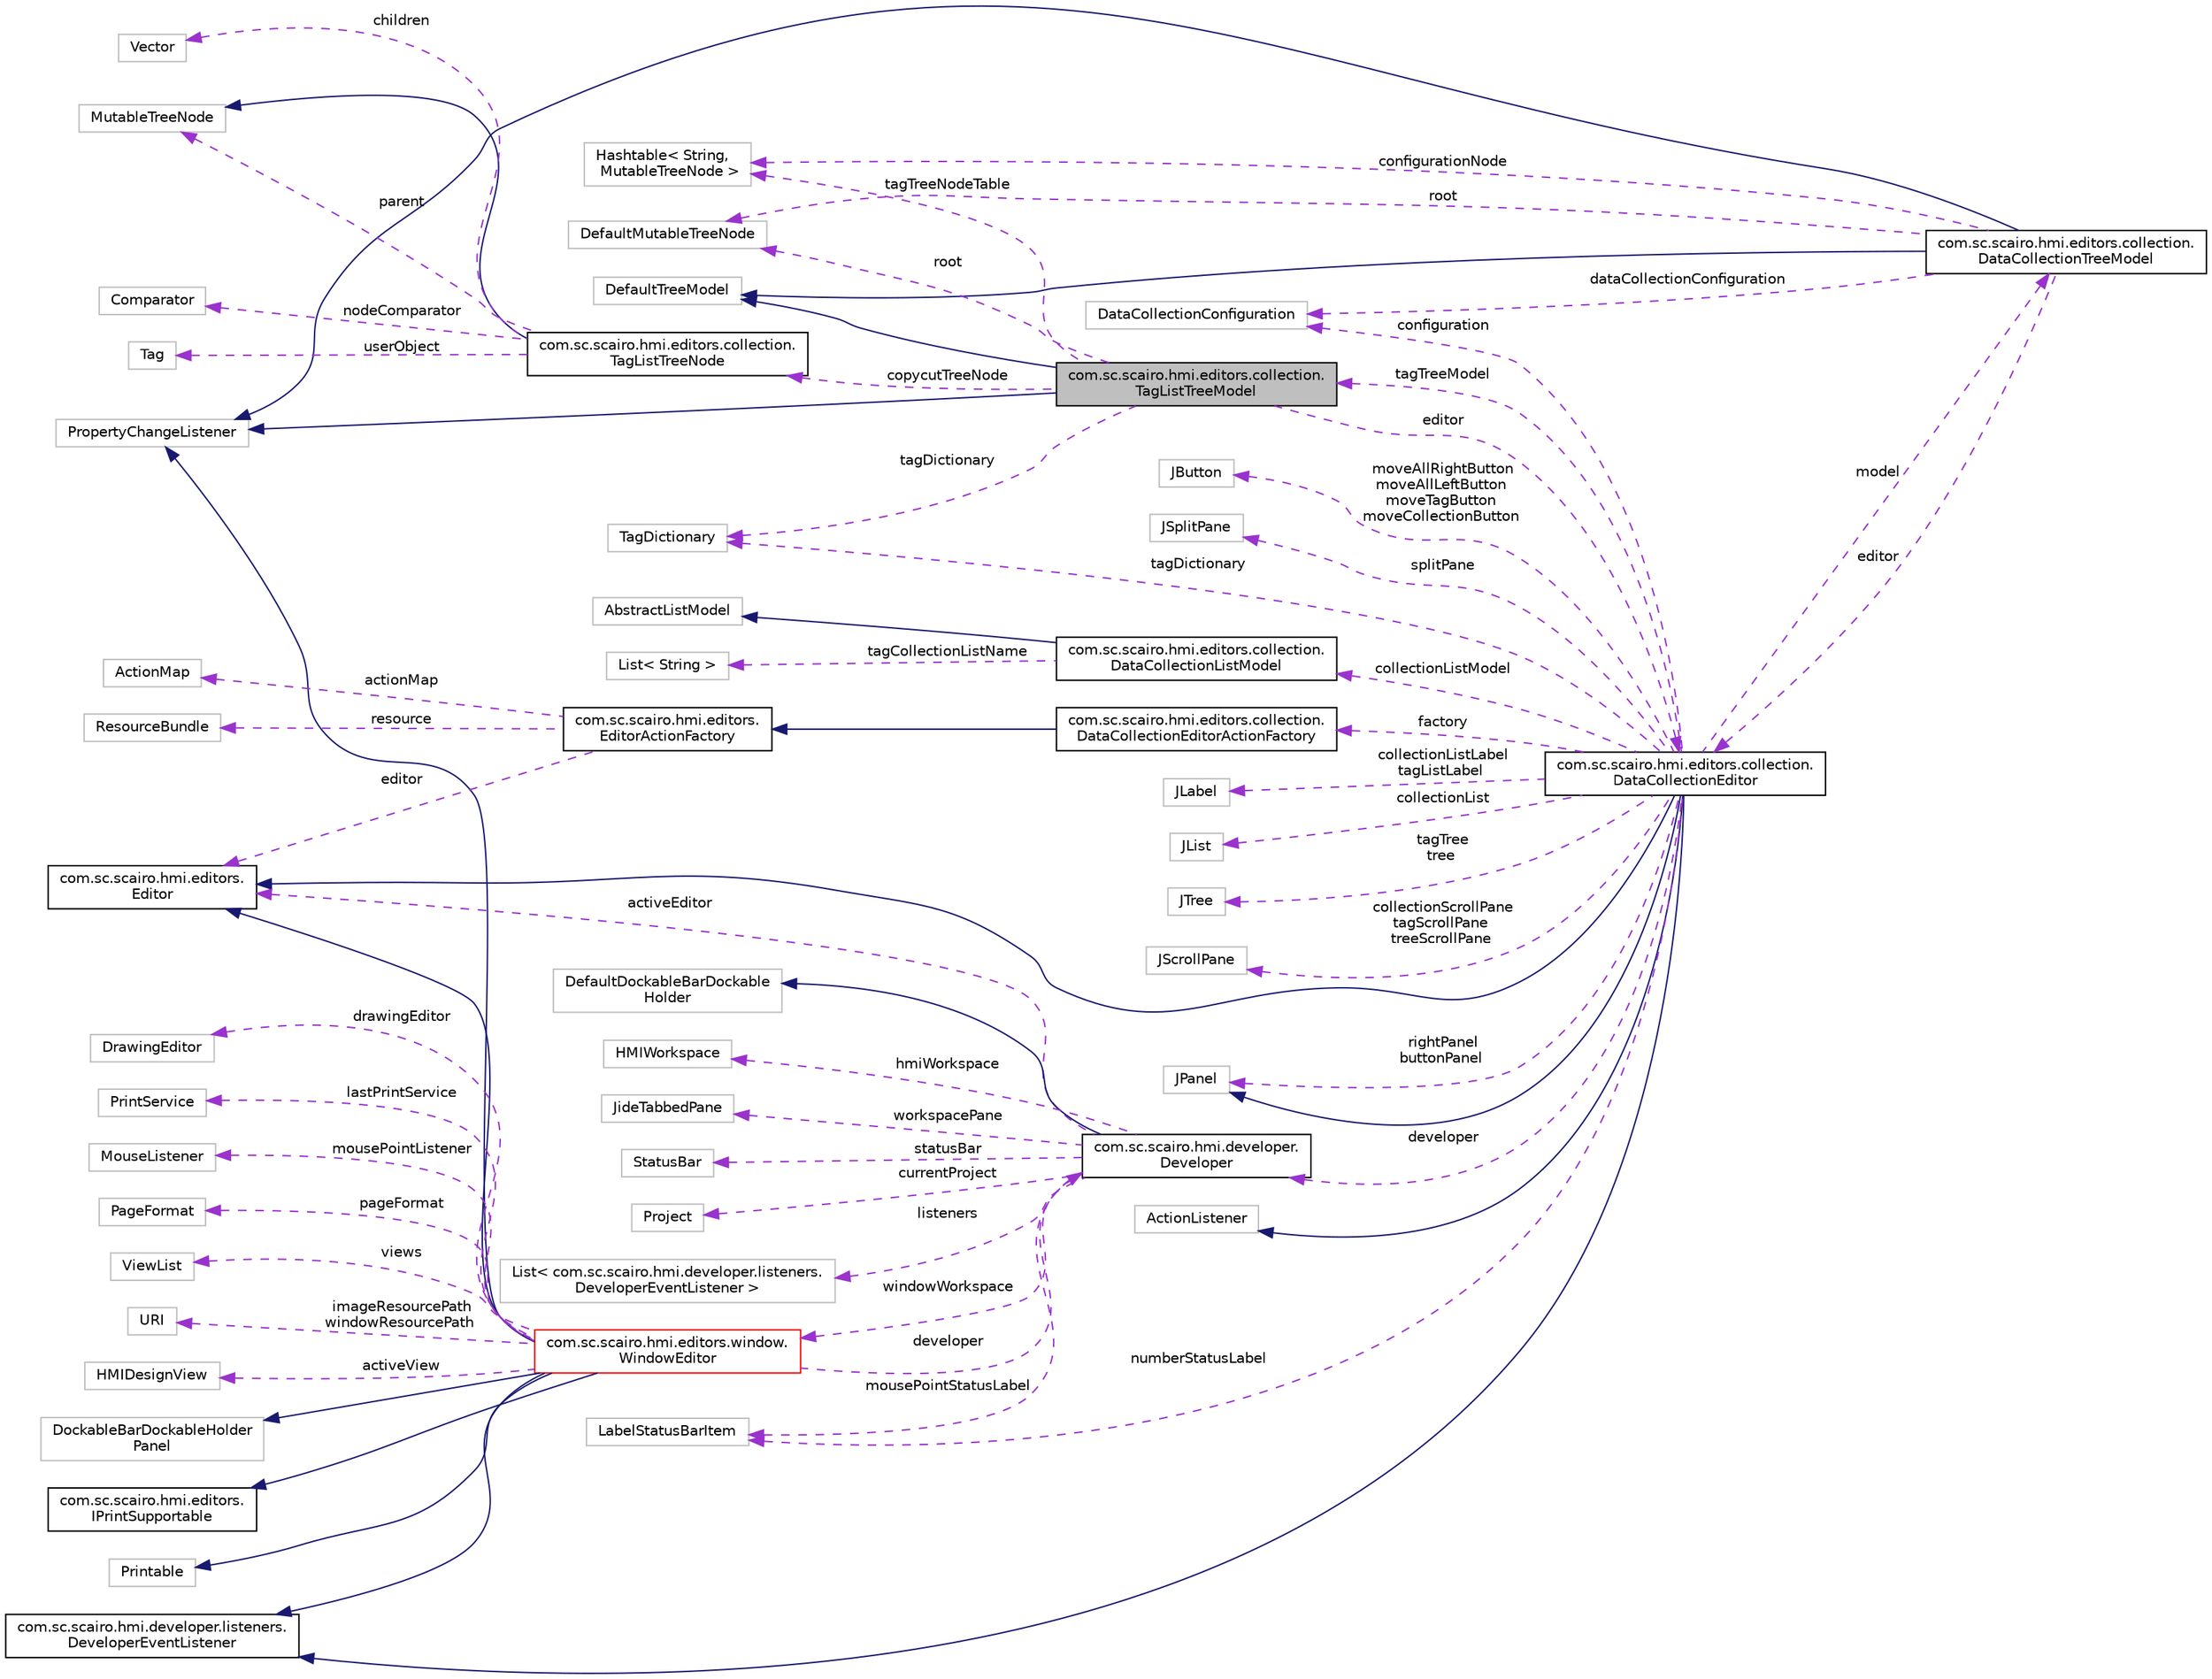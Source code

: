 digraph "com.sc.scairo.hmi.editors.collection.TagListTreeModel"
{
 // LATEX_PDF_SIZE
  edge [fontname="Helvetica",fontsize="10",labelfontname="Helvetica",labelfontsize="10"];
  node [fontname="Helvetica",fontsize="10",shape=record];
  rankdir="LR";
  Node1 [label="com.sc.scairo.hmi.editors.collection.\lTagListTreeModel",height=0.2,width=0.4,color="black", fillcolor="grey75", style="filled", fontcolor="black",tooltip=" "];
  Node2 -> Node1 [dir="back",color="midnightblue",fontsize="10",style="solid",fontname="Helvetica"];
  Node2 [label="DefaultTreeModel",height=0.2,width=0.4,color="grey75", fillcolor="white", style="filled",tooltip=" "];
  Node3 -> Node1 [dir="back",color="midnightblue",fontsize="10",style="solid",fontname="Helvetica"];
  Node3 [label="PropertyChangeListener",height=0.2,width=0.4,color="grey75", fillcolor="white", style="filled",tooltip=" "];
  Node4 -> Node1 [dir="back",color="darkorchid3",fontsize="10",style="dashed",label=" tagDictionary" ,fontname="Helvetica"];
  Node4 [label="TagDictionary",height=0.2,width=0.4,color="grey75", fillcolor="white", style="filled",tooltip=" "];
  Node5 -> Node1 [dir="back",color="darkorchid3",fontsize="10",style="dashed",label=" root" ,fontname="Helvetica"];
  Node5 [label="DefaultMutableTreeNode",height=0.2,width=0.4,color="grey75", fillcolor="white", style="filled",tooltip=" "];
  Node6 -> Node1 [dir="back",color="darkorchid3",fontsize="10",style="dashed",label=" tagTreeNodeTable" ,fontname="Helvetica"];
  Node6 [label="Hashtable\< String,\l MutableTreeNode \>",height=0.2,width=0.4,color="grey75", fillcolor="white", style="filled",tooltip=" "];
  Node7 -> Node1 [dir="back",color="darkorchid3",fontsize="10",style="dashed",label=" editor" ,fontname="Helvetica"];
  Node7 [label="com.sc.scairo.hmi.editors.collection.\lDataCollectionEditor",height=0.2,width=0.4,color="black", fillcolor="white", style="filled",URL="$classcom_1_1sc_1_1scairo_1_1hmi_1_1editors_1_1collection_1_1_data_collection_editor.html",tooltip=" "];
  Node8 -> Node7 [dir="back",color="midnightblue",fontsize="10",style="solid",fontname="Helvetica"];
  Node8 [label="JPanel",height=0.2,width=0.4,color="grey75", fillcolor="white", style="filled",tooltip=" "];
  Node9 -> Node7 [dir="back",color="midnightblue",fontsize="10",style="solid",fontname="Helvetica"];
  Node9 [label="com.sc.scairo.hmi.developer.listeners.\lDeveloperEventListener",height=0.2,width=0.4,color="black", fillcolor="white", style="filled",URL="$interfacecom_1_1sc_1_1scairo_1_1hmi_1_1developer_1_1listeners_1_1_developer_event_listener.html",tooltip=" "];
  Node10 -> Node7 [dir="back",color="midnightblue",fontsize="10",style="solid",fontname="Helvetica"];
  Node10 [label="ActionListener",height=0.2,width=0.4,color="grey75", fillcolor="white", style="filled",tooltip=" "];
  Node11 -> Node7 [dir="back",color="midnightblue",fontsize="10",style="solid",fontname="Helvetica"];
  Node11 [label="com.sc.scairo.hmi.editors.\lEditor",height=0.2,width=0.4,color="black", fillcolor="white", style="filled",URL="$interfacecom_1_1sc_1_1scairo_1_1hmi_1_1editors_1_1_editor.html",tooltip=" "];
  Node4 -> Node7 [dir="back",color="darkorchid3",fontsize="10",style="dashed",label=" tagDictionary" ,fontname="Helvetica"];
  Node12 -> Node7 [dir="back",color="darkorchid3",fontsize="10",style="dashed",label=" configuration" ,fontname="Helvetica"];
  Node12 [label="DataCollectionConfiguration",height=0.2,width=0.4,color="grey75", fillcolor="white", style="filled",tooltip=" "];
  Node13 -> Node7 [dir="back",color="darkorchid3",fontsize="10",style="dashed",label=" moveAllRightButton\nmoveAllLeftButton\nmoveTagButton\nmoveCollectionButton" ,fontname="Helvetica"];
  Node13 [label="JButton",height=0.2,width=0.4,color="grey75", fillcolor="white", style="filled",tooltip=" "];
  Node1 -> Node7 [dir="back",color="darkorchid3",fontsize="10",style="dashed",label=" tagTreeModel" ,fontname="Helvetica"];
  Node14 -> Node7 [dir="back",color="darkorchid3",fontsize="10",style="dashed",label=" splitPane" ,fontname="Helvetica"];
  Node14 [label="JSplitPane",height=0.2,width=0.4,color="grey75", fillcolor="white", style="filled",tooltip=" "];
  Node15 -> Node7 [dir="back",color="darkorchid3",fontsize="10",style="dashed",label=" numberStatusLabel" ,fontname="Helvetica"];
  Node15 [label="LabelStatusBarItem",height=0.2,width=0.4,color="grey75", fillcolor="white", style="filled",tooltip=" "];
  Node16 -> Node7 [dir="back",color="darkorchid3",fontsize="10",style="dashed",label=" factory" ,fontname="Helvetica"];
  Node16 [label="com.sc.scairo.hmi.editors.collection.\lDataCollectionEditorActionFactory",height=0.2,width=0.4,color="black", fillcolor="white", style="filled",URL="$classcom_1_1sc_1_1scairo_1_1hmi_1_1editors_1_1collection_1_1_data_collection_editor_action_factory.html",tooltip=" "];
  Node17 -> Node16 [dir="back",color="midnightblue",fontsize="10",style="solid",fontname="Helvetica"];
  Node17 [label="com.sc.scairo.hmi.editors.\lEditorActionFactory",height=0.2,width=0.4,color="black", fillcolor="white", style="filled",URL="$classcom_1_1sc_1_1scairo_1_1hmi_1_1editors_1_1_editor_action_factory.html",tooltip=" "];
  Node18 -> Node17 [dir="back",color="darkorchid3",fontsize="10",style="dashed",label=" resource" ,fontname="Helvetica"];
  Node18 [label="ResourceBundle",height=0.2,width=0.4,color="grey75", fillcolor="white", style="filled",tooltip=" "];
  Node19 -> Node17 [dir="back",color="darkorchid3",fontsize="10",style="dashed",label=" actionMap" ,fontname="Helvetica"];
  Node19 [label="ActionMap",height=0.2,width=0.4,color="grey75", fillcolor="white", style="filled",tooltip=" "];
  Node11 -> Node17 [dir="back",color="darkorchid3",fontsize="10",style="dashed",label=" editor" ,fontname="Helvetica"];
  Node20 -> Node7 [dir="back",color="darkorchid3",fontsize="10",style="dashed",label=" model" ,fontname="Helvetica"];
  Node20 [label="com.sc.scairo.hmi.editors.collection.\lDataCollectionTreeModel",height=0.2,width=0.4,color="black", fillcolor="white", style="filled",URL="$classcom_1_1sc_1_1scairo_1_1hmi_1_1editors_1_1collection_1_1_data_collection_tree_model.html",tooltip=" "];
  Node2 -> Node20 [dir="back",color="midnightblue",fontsize="10",style="solid",fontname="Helvetica"];
  Node3 -> Node20 [dir="back",color="midnightblue",fontsize="10",style="solid",fontname="Helvetica"];
  Node12 -> Node20 [dir="back",color="darkorchid3",fontsize="10",style="dashed",label=" dataCollectionConfiguration" ,fontname="Helvetica"];
  Node5 -> Node20 [dir="back",color="darkorchid3",fontsize="10",style="dashed",label=" root" ,fontname="Helvetica"];
  Node7 -> Node20 [dir="back",color="darkorchid3",fontsize="10",style="dashed",label=" editor" ,fontname="Helvetica"];
  Node6 -> Node20 [dir="back",color="darkorchid3",fontsize="10",style="dashed",label=" configurationNode" ,fontname="Helvetica"];
  Node21 -> Node7 [dir="back",color="darkorchid3",fontsize="10",style="dashed",label=" collectionListLabel\ntagListLabel" ,fontname="Helvetica"];
  Node21 [label="JLabel",height=0.2,width=0.4,color="grey75", fillcolor="white", style="filled",tooltip=" "];
  Node22 -> Node7 [dir="back",color="darkorchid3",fontsize="10",style="dashed",label=" developer" ,fontname="Helvetica"];
  Node22 [label="com.sc.scairo.hmi.developer.\lDeveloper",height=0.2,width=0.4,color="black", fillcolor="white", style="filled",URL="$classcom_1_1sc_1_1scairo_1_1hmi_1_1developer_1_1_developer.html",tooltip=" "];
  Node23 -> Node22 [dir="back",color="midnightblue",fontsize="10",style="solid",fontname="Helvetica"];
  Node23 [label="DefaultDockableBarDockable\lHolder",height=0.2,width=0.4,color="grey75", fillcolor="white", style="filled",tooltip=" "];
  Node24 -> Node22 [dir="back",color="darkorchid3",fontsize="10",style="dashed",label=" hmiWorkspace" ,fontname="Helvetica"];
  Node24 [label="HMIWorkspace",height=0.2,width=0.4,color="grey75", fillcolor="white", style="filled",tooltip=" "];
  Node25 -> Node22 [dir="back",color="darkorchid3",fontsize="10",style="dashed",label=" windowWorkspace" ,fontname="Helvetica"];
  Node25 [label="com.sc.scairo.hmi.editors.window.\lWindowEditor",height=0.2,width=0.4,color="red", fillcolor="white", style="filled",URL="$classcom_1_1sc_1_1scairo_1_1hmi_1_1editors_1_1window_1_1_window_editor.html",tooltip=" "];
  Node26 -> Node25 [dir="back",color="midnightblue",fontsize="10",style="solid",fontname="Helvetica"];
  Node26 [label="DockableBarDockableHolder\lPanel",height=0.2,width=0.4,color="grey75", fillcolor="white", style="filled",tooltip=" "];
  Node9 -> Node25 [dir="back",color="midnightblue",fontsize="10",style="solid",fontname="Helvetica"];
  Node3 -> Node25 [dir="back",color="midnightblue",fontsize="10",style="solid",fontname="Helvetica"];
  Node11 -> Node25 [dir="back",color="midnightblue",fontsize="10",style="solid",fontname="Helvetica"];
  Node27 -> Node25 [dir="back",color="midnightblue",fontsize="10",style="solid",fontname="Helvetica"];
  Node27 [label="com.sc.scairo.hmi.editors.\lIPrintSupportable",height=0.2,width=0.4,color="black", fillcolor="white", style="filled",URL="$interfacecom_1_1sc_1_1scairo_1_1hmi_1_1editors_1_1_i_print_supportable.html",tooltip=" "];
  Node28 -> Node25 [dir="back",color="midnightblue",fontsize="10",style="solid",fontname="Helvetica"];
  Node28 [label="Printable",height=0.2,width=0.4,color="grey75", fillcolor="white", style="filled",tooltip=" "];
  Node29 -> Node25 [dir="back",color="darkorchid3",fontsize="10",style="dashed",label=" drawingEditor" ,fontname="Helvetica"];
  Node29 [label="DrawingEditor",height=0.2,width=0.4,color="grey75", fillcolor="white", style="filled",tooltip=" "];
  Node30 -> Node25 [dir="back",color="darkorchid3",fontsize="10",style="dashed",label=" lastPrintService" ,fontname="Helvetica"];
  Node30 [label="PrintService",height=0.2,width=0.4,color="grey75", fillcolor="white", style="filled",tooltip=" "];
  Node31 -> Node25 [dir="back",color="darkorchid3",fontsize="10",style="dashed",label=" mousePointListener" ,fontname="Helvetica"];
  Node31 [label="MouseListener",height=0.2,width=0.4,color="grey75", fillcolor="white", style="filled",tooltip=" "];
  Node32 -> Node25 [dir="back",color="darkorchid3",fontsize="10",style="dashed",label=" pageFormat" ,fontname="Helvetica"];
  Node32 [label="PageFormat",height=0.2,width=0.4,color="grey75", fillcolor="white", style="filled",tooltip=" "];
  Node33 -> Node25 [dir="back",color="darkorchid3",fontsize="10",style="dashed",label=" views" ,fontname="Helvetica"];
  Node33 [label="ViewList",height=0.2,width=0.4,color="grey75", fillcolor="white", style="filled",tooltip=" "];
  Node34 -> Node25 [dir="back",color="darkorchid3",fontsize="10",style="dashed",label=" imageResourcePath\nwindowResourcePath" ,fontname="Helvetica"];
  Node34 [label="URI",height=0.2,width=0.4,color="grey75", fillcolor="white", style="filled",tooltip=" "];
  Node35 -> Node25 [dir="back",color="darkorchid3",fontsize="10",style="dashed",label=" activeView" ,fontname="Helvetica"];
  Node35 [label="HMIDesignView",height=0.2,width=0.4,color="grey75", fillcolor="white", style="filled",tooltip=" "];
  Node22 -> Node25 [dir="back",color="darkorchid3",fontsize="10",style="dashed",label=" developer" ,fontname="Helvetica"];
  Node15 -> Node22 [dir="back",color="darkorchid3",fontsize="10",style="dashed",label=" mousePointStatusLabel" ,fontname="Helvetica"];
  Node67 -> Node22 [dir="back",color="darkorchid3",fontsize="10",style="dashed",label=" workspacePane" ,fontname="Helvetica"];
  Node67 [label="JideTabbedPane",height=0.2,width=0.4,color="grey75", fillcolor="white", style="filled",tooltip=" "];
  Node68 -> Node22 [dir="back",color="darkorchid3",fontsize="10",style="dashed",label=" statusBar" ,fontname="Helvetica"];
  Node68 [label="StatusBar",height=0.2,width=0.4,color="grey75", fillcolor="white", style="filled",tooltip=" "];
  Node69 -> Node22 [dir="back",color="darkorchid3",fontsize="10",style="dashed",label=" currentProject" ,fontname="Helvetica"];
  Node69 [label="Project",height=0.2,width=0.4,color="grey75", fillcolor="white", style="filled",tooltip=" "];
  Node70 -> Node22 [dir="back",color="darkorchid3",fontsize="10",style="dashed",label=" listeners" ,fontname="Helvetica"];
  Node70 [label="List\< com.sc.scairo.hmi.developer.listeners.\lDeveloperEventListener \>",height=0.2,width=0.4,color="grey75", fillcolor="white", style="filled",tooltip=" "];
  Node11 -> Node22 [dir="back",color="darkorchid3",fontsize="10",style="dashed",label=" activeEditor" ,fontname="Helvetica"];
  Node71 -> Node7 [dir="back",color="darkorchid3",fontsize="10",style="dashed",label=" collectionList" ,fontname="Helvetica"];
  Node71 [label="JList",height=0.2,width=0.4,color="grey75", fillcolor="white", style="filled",tooltip=" "];
  Node72 -> Node7 [dir="back",color="darkorchid3",fontsize="10",style="dashed",label=" tagTree\ntree" ,fontname="Helvetica"];
  Node72 [label="JTree",height=0.2,width=0.4,color="grey75", fillcolor="white", style="filled",tooltip=" "];
  Node8 -> Node7 [dir="back",color="darkorchid3",fontsize="10",style="dashed",label=" rightPanel\nbuttonPanel" ,fontname="Helvetica"];
  Node73 -> Node7 [dir="back",color="darkorchid3",fontsize="10",style="dashed",label=" collectionScrollPane\ntagScrollPane\ntreeScrollPane" ,fontname="Helvetica"];
  Node73 [label="JScrollPane",height=0.2,width=0.4,color="grey75", fillcolor="white", style="filled",tooltip=" "];
  Node74 -> Node7 [dir="back",color="darkorchid3",fontsize="10",style="dashed",label=" collectionListModel" ,fontname="Helvetica"];
  Node74 [label="com.sc.scairo.hmi.editors.collection.\lDataCollectionListModel",height=0.2,width=0.4,color="black", fillcolor="white", style="filled",URL="$classcom_1_1sc_1_1scairo_1_1hmi_1_1editors_1_1collection_1_1_data_collection_list_model.html",tooltip=" "];
  Node75 -> Node74 [dir="back",color="midnightblue",fontsize="10",style="solid",fontname="Helvetica"];
  Node75 [label="AbstractListModel",height=0.2,width=0.4,color="grey75", fillcolor="white", style="filled",tooltip=" "];
  Node76 -> Node74 [dir="back",color="darkorchid3",fontsize="10",style="dashed",label=" tagCollectionListName" ,fontname="Helvetica"];
  Node76 [label="List\< String \>",height=0.2,width=0.4,color="grey75", fillcolor="white", style="filled",tooltip=" "];
  Node77 -> Node1 [dir="back",color="darkorchid3",fontsize="10",style="dashed",label=" copycutTreeNode" ,fontname="Helvetica"];
  Node77 [label="com.sc.scairo.hmi.editors.collection.\lTagListTreeNode",height=0.2,width=0.4,color="black", fillcolor="white", style="filled",URL="$classcom_1_1sc_1_1scairo_1_1hmi_1_1editors_1_1collection_1_1_tag_list_tree_node.html",tooltip=" "];
  Node78 -> Node77 [dir="back",color="midnightblue",fontsize="10",style="solid",fontname="Helvetica"];
  Node78 [label="MutableTreeNode",height=0.2,width=0.4,color="grey75", fillcolor="white", style="filled",tooltip=" "];
  Node78 -> Node77 [dir="back",color="darkorchid3",fontsize="10",style="dashed",label=" parent" ,fontname="Helvetica"];
  Node79 -> Node77 [dir="back",color="darkorchid3",fontsize="10",style="dashed",label=" children" ,fontname="Helvetica"];
  Node79 [label="Vector",height=0.2,width=0.4,color="grey75", fillcolor="white", style="filled",tooltip=" "];
  Node80 -> Node77 [dir="back",color="darkorchid3",fontsize="10",style="dashed",label=" nodeComparator" ,fontname="Helvetica"];
  Node80 [label="Comparator",height=0.2,width=0.4,color="grey75", fillcolor="white", style="filled",tooltip=" "];
  Node81 -> Node77 [dir="back",color="darkorchid3",fontsize="10",style="dashed",label=" userObject" ,fontname="Helvetica"];
  Node81 [label="Tag",height=0.2,width=0.4,color="grey75", fillcolor="white", style="filled",tooltip=" "];
}
